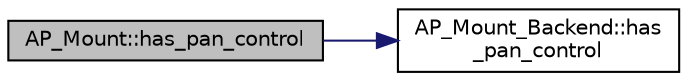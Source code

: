 digraph "AP_Mount::has_pan_control"
{
 // INTERACTIVE_SVG=YES
  edge [fontname="Helvetica",fontsize="10",labelfontname="Helvetica",labelfontsize="10"];
  node [fontname="Helvetica",fontsize="10",shape=record];
  rankdir="LR";
  Node1 [label="AP_Mount::has_pan_control",height=0.2,width=0.4,color="black", fillcolor="grey75", style="filled" fontcolor="black"];
  Node1 -> Node2 [color="midnightblue",fontsize="10",style="solid",fontname="Helvetica"];
  Node2 [label="AP_Mount_Backend::has\l_pan_control",height=0.2,width=0.4,color="black", fillcolor="white", style="filled",URL="$classAP__Mount__Backend.html#aeaa3336859f8570c7cdc1036de514f7d"];
}

